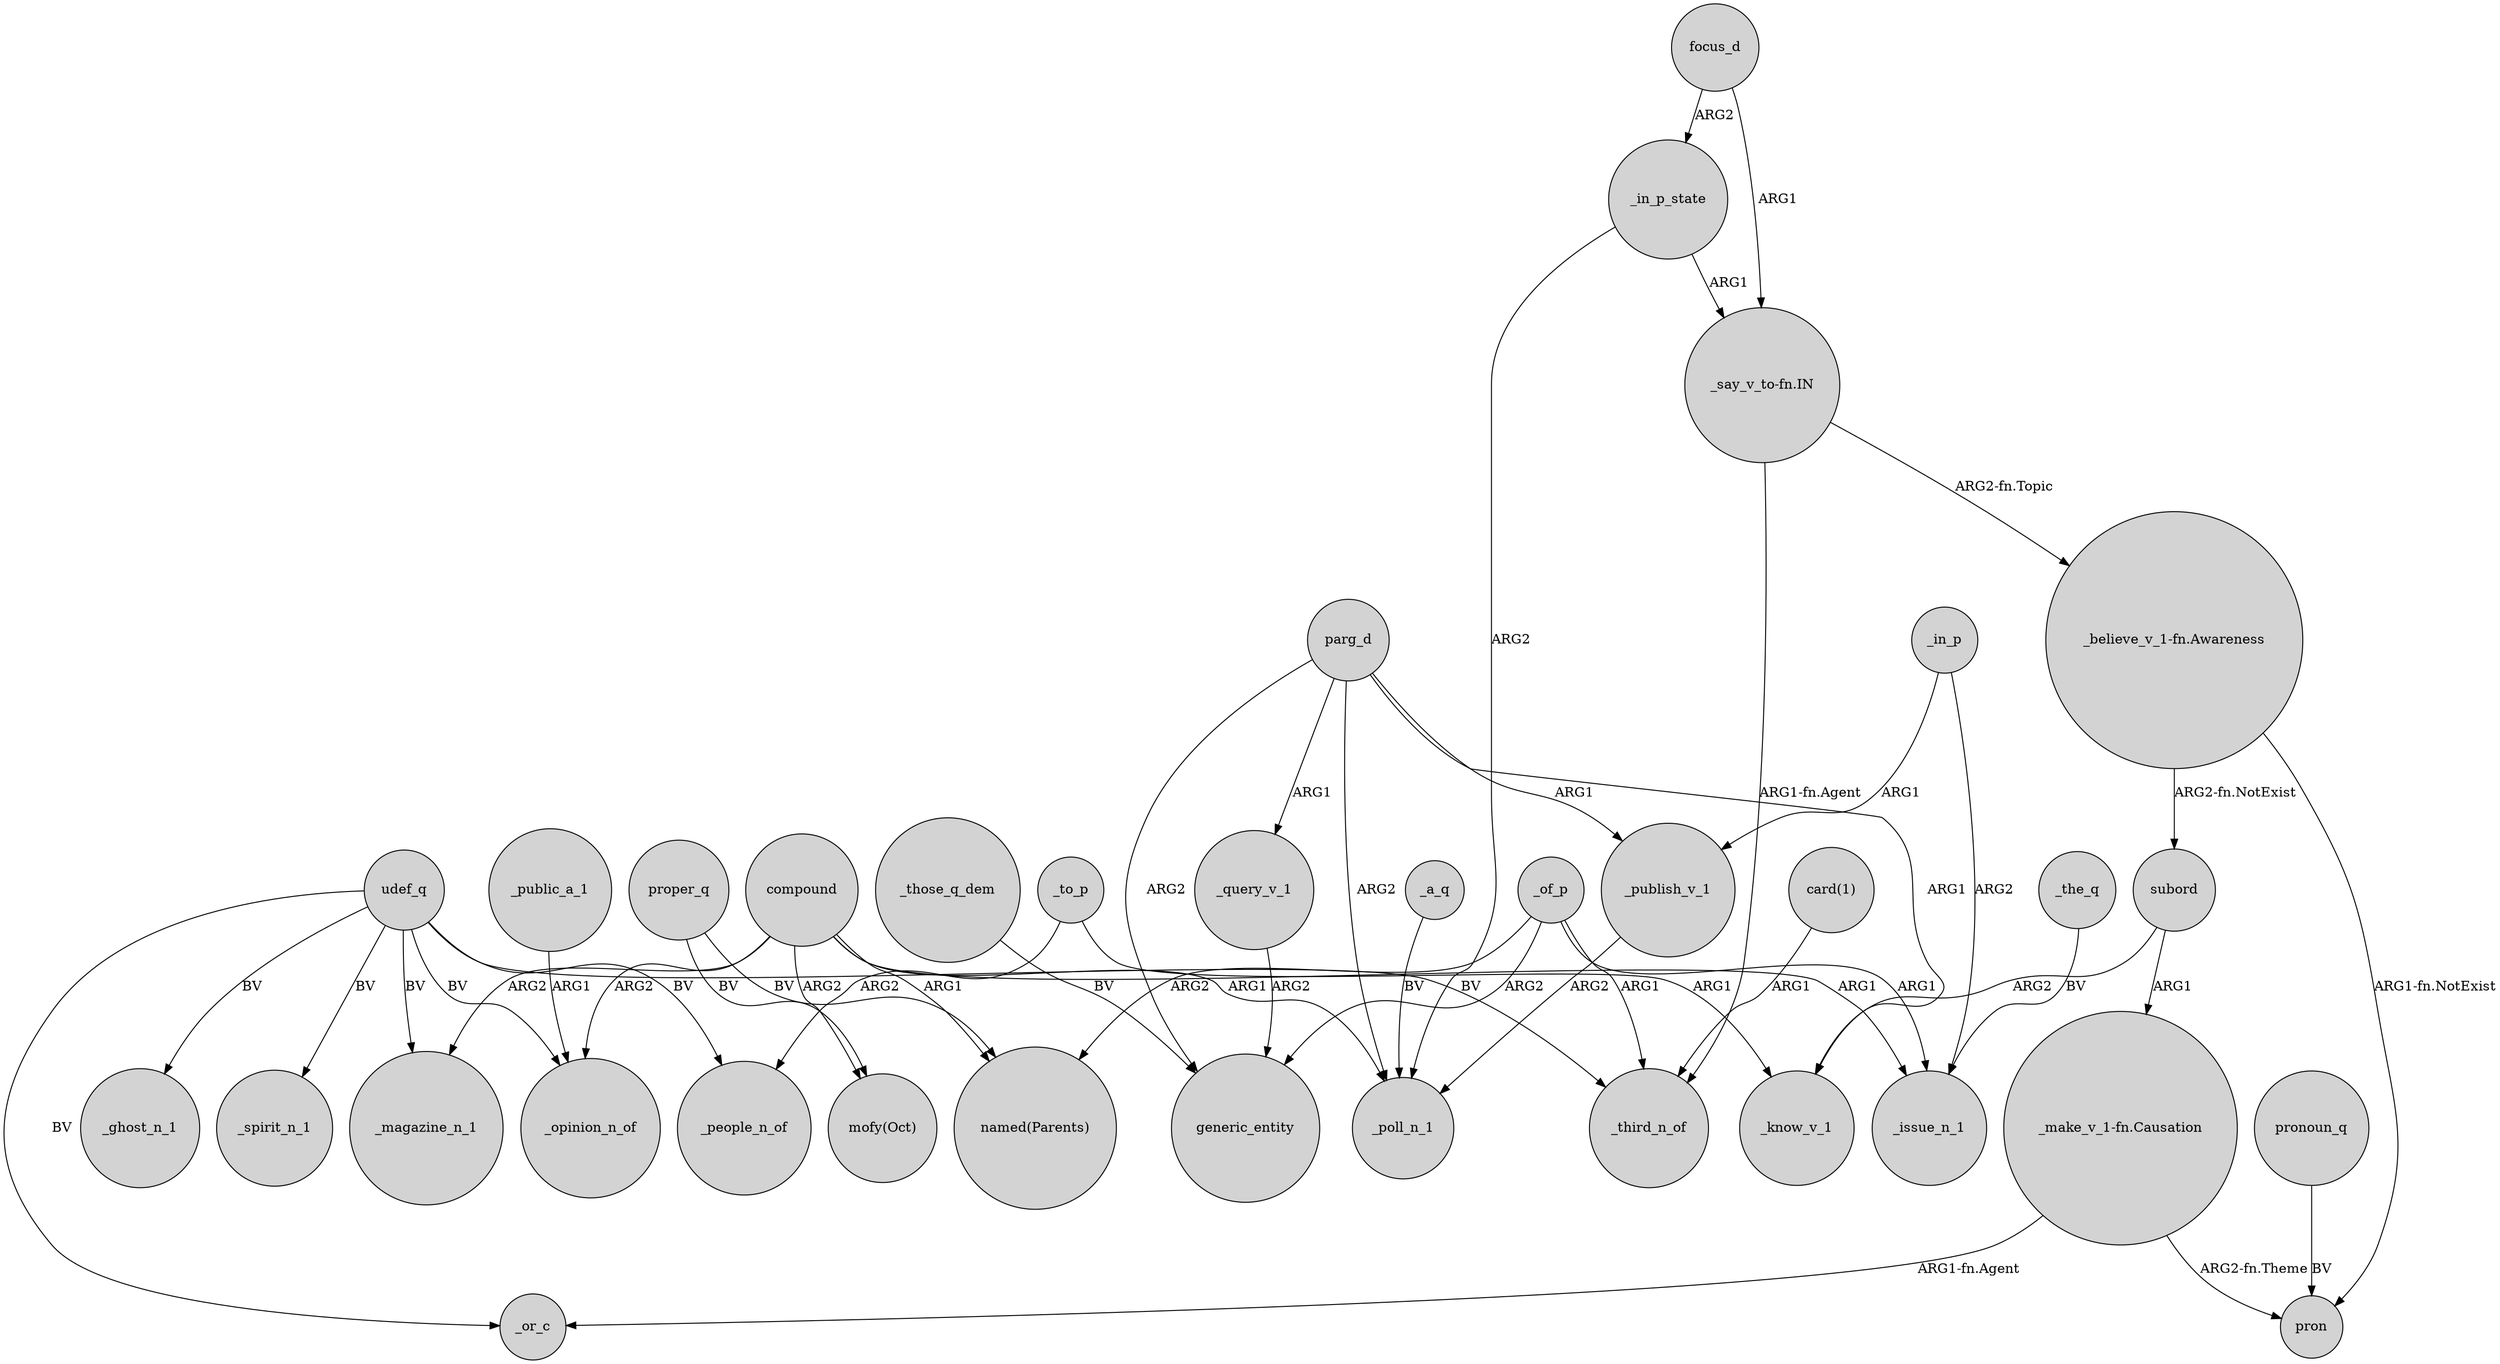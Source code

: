 digraph {
	node [shape=circle style=filled]
	compound -> _opinion_n_of [label=ARG2]
	_of_p -> _third_n_of [label=ARG1]
	_of_p -> generic_entity [label=ARG2]
	udef_q -> _opinion_n_of [label=BV]
	subord -> "_make_v_1-fn.Causation" [label=ARG1]
	_in_p -> _publish_v_1 [label=ARG1]
	_publish_v_1 -> _poll_n_1 [label=ARG2]
	"_make_v_1-fn.Causation" -> _or_c [label="ARG1-fn.Agent"]
	"_make_v_1-fn.Causation" -> pron [label="ARG2-fn.Theme"]
	parg_d -> generic_entity [label=ARG2]
	udef_q -> _third_n_of [label=BV]
	focus_d -> _in_p_state [label=ARG2]
	_in_p -> _issue_n_1 [label=ARG2]
	proper_q -> "mofy(Oct)" [label=BV]
	_query_v_1 -> generic_entity [label=ARG2]
	_a_q -> _poll_n_1 [label=BV]
	_in_p_state -> _poll_n_1 [label=ARG2]
	_the_q -> _issue_n_1 [label=BV]
	udef_q -> _or_c [label=BV]
	_to_p -> _know_v_1 [label=ARG1]
	udef_q -> _magazine_n_1 [label=BV]
	_of_p -> _issue_n_1 [label=ARG1]
	pronoun_q -> pron [label=BV]
	proper_q -> "named(Parents)" [label=BV]
	subord -> _know_v_1 [label=ARG2]
	udef_q -> _people_n_of [label=BV]
	parg_d -> _publish_v_1 [label=ARG1]
	_of_p -> "named(Parents)" [label=ARG2]
	udef_q -> _ghost_n_1 [label=BV]
	compound -> "named(Parents)" [label=ARG1]
	"card(1)" -> _third_n_of [label=ARG1]
	_to_p -> _people_n_of [label=ARG2]
	parg_d -> _query_v_1 [label=ARG1]
	parg_d -> _know_v_1 [label=ARG1]
	"_say_v_to-fn.IN" -> "_believe_v_1-fn.Awareness" [label="ARG2-fn.Topic"]
	compound -> _issue_n_1 [label=ARG1]
	compound -> _magazine_n_1 [label=ARG2]
	"_believe_v_1-fn.Awareness" -> subord [label="ARG2-fn.NotExist"]
	compound -> "mofy(Oct)" [label=ARG2]
	parg_d -> _poll_n_1 [label=ARG2]
	_public_a_1 -> _opinion_n_of [label=ARG1]
	"_believe_v_1-fn.Awareness" -> pron [label="ARG1-fn.NotExist"]
	udef_q -> _spirit_n_1 [label=BV]
	"_say_v_to-fn.IN" -> _third_n_of [label="ARG1-fn.Agent"]
	compound -> _poll_n_1 [label=ARG1]
	_those_q_dem -> generic_entity [label=BV]
	_in_p_state -> "_say_v_to-fn.IN" [label=ARG1]
	focus_d -> "_say_v_to-fn.IN" [label=ARG1]
}
